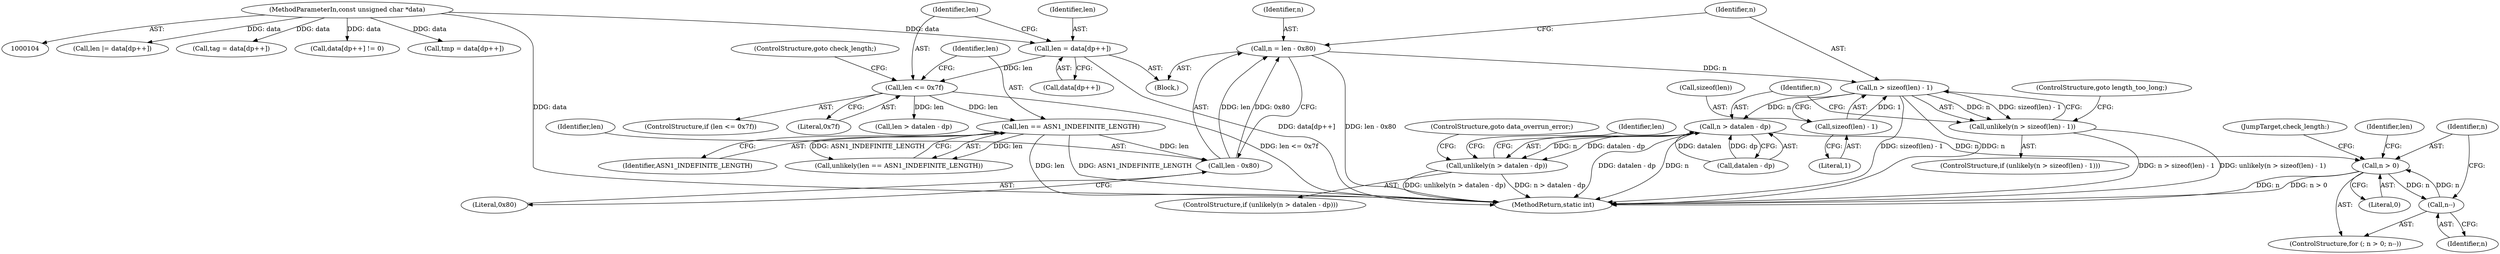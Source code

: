 digraph "0_linux_23c8a812dc3c621009e4f0e5342aa4e2ede1ceaa@API" {
"1000242" [label="(Call,n > sizeof(len) - 1)"];
"1000235" [label="(Call,n = len - 0x80)"];
"1000237" [label="(Call,len - 0x80)"];
"1000218" [label="(Call,len == ASN1_INDEFINITE_LENGTH)"];
"1000212" [label="(Call,len <= 0x7f)"];
"1000205" [label="(Call,len = data[dp++])"];
"1000105" [label="(MethodParameterIn,const unsigned char *data)"];
"1000244" [label="(Call,sizeof(len) - 1)"];
"1000241" [label="(Call,unlikely(n > sizeof(len) - 1))"];
"1000251" [label="(Call,n > datalen - dp)"];
"1000250" [label="(Call,unlikely(n > datalen - dp))"];
"1000261" [label="(Call,n > 0)"];
"1000264" [label="(Call,n--)"];
"1000251" [label="(Call,n > datalen - dp)"];
"1000258" [label="(Identifier,len)"];
"1000262" [label="(Identifier,n)"];
"1000218" [label="(Call,len == ASN1_INDEFINITE_LENGTH)"];
"1000110" [label="(Block,)"];
"1000270" [label="(Call,len |= data[dp++])"];
"1000236" [label="(Identifier,n)"];
"1000276" [label="(JumpTarget,check_length:)"];
"1000238" [label="(Identifier,len)"];
"1000237" [label="(Call,len - 0x80)"];
"1000265" [label="(Identifier,n)"];
"1000139" [label="(Call,tag = data[dp++])"];
"1000213" [label="(Identifier,len)"];
"1000260" [label="(ControlStructure,for (; n > 0; n--))"];
"1000249" [label="(ControlStructure,if (unlikely(n > datalen - dp)))"];
"1000215" [label="(ControlStructure,goto check_length;)"];
"1000278" [label="(Call,len > datalen - dp)"];
"1000240" [label="(ControlStructure,if (unlikely(n > sizeof(len) - 1)))"];
"1000325" [label="(MethodReturn,static int)"];
"1000243" [label="(Identifier,n)"];
"1000217" [label="(Call,unlikely(len == ASN1_INDEFINITE_LENGTH))"];
"1000220" [label="(Identifier,ASN1_INDEFINITE_LENGTH)"];
"1000212" [label="(Call,len <= 0x7f)"];
"1000151" [label="(Call,data[dp++] != 0)"];
"1000256" [label="(ControlStructure,goto data_overrun_error;)"];
"1000268" [label="(Identifier,len)"];
"1000263" [label="(Literal,0)"];
"1000242" [label="(Call,n > sizeof(len) - 1)"];
"1000248" [label="(ControlStructure,goto length_too_long;)"];
"1000196" [label="(Call,tmp = data[dp++])"];
"1000235" [label="(Call,n = len - 0x80)"];
"1000250" [label="(Call,unlikely(n > datalen - dp))"];
"1000245" [label="(Call,sizeof(len))"];
"1000247" [label="(Literal,1)"];
"1000253" [label="(Call,datalen - dp)"];
"1000241" [label="(Call,unlikely(n > sizeof(len) - 1))"];
"1000261" [label="(Call,n > 0)"];
"1000219" [label="(Identifier,len)"];
"1000207" [label="(Call,data[dp++])"];
"1000239" [label="(Literal,0x80)"];
"1000214" [label="(Literal,0x7f)"];
"1000206" [label="(Identifier,len)"];
"1000264" [label="(Call,n--)"];
"1000205" [label="(Call,len = data[dp++])"];
"1000211" [label="(ControlStructure,if (len <= 0x7f))"];
"1000105" [label="(MethodParameterIn,const unsigned char *data)"];
"1000244" [label="(Call,sizeof(len) - 1)"];
"1000252" [label="(Identifier,n)"];
"1000242" -> "1000241"  [label="AST: "];
"1000242" -> "1000244"  [label="CFG: "];
"1000243" -> "1000242"  [label="AST: "];
"1000244" -> "1000242"  [label="AST: "];
"1000241" -> "1000242"  [label="CFG: "];
"1000242" -> "1000325"  [label="DDG: sizeof(len) - 1"];
"1000242" -> "1000325"  [label="DDG: n"];
"1000242" -> "1000241"  [label="DDG: n"];
"1000242" -> "1000241"  [label="DDG: sizeof(len) - 1"];
"1000235" -> "1000242"  [label="DDG: n"];
"1000244" -> "1000242"  [label="DDG: 1"];
"1000242" -> "1000251"  [label="DDG: n"];
"1000235" -> "1000110"  [label="AST: "];
"1000235" -> "1000237"  [label="CFG: "];
"1000236" -> "1000235"  [label="AST: "];
"1000237" -> "1000235"  [label="AST: "];
"1000243" -> "1000235"  [label="CFG: "];
"1000235" -> "1000325"  [label="DDG: len - 0x80"];
"1000237" -> "1000235"  [label="DDG: len"];
"1000237" -> "1000235"  [label="DDG: 0x80"];
"1000237" -> "1000239"  [label="CFG: "];
"1000238" -> "1000237"  [label="AST: "];
"1000239" -> "1000237"  [label="AST: "];
"1000218" -> "1000237"  [label="DDG: len"];
"1000218" -> "1000217"  [label="AST: "];
"1000218" -> "1000220"  [label="CFG: "];
"1000219" -> "1000218"  [label="AST: "];
"1000220" -> "1000218"  [label="AST: "];
"1000217" -> "1000218"  [label="CFG: "];
"1000218" -> "1000325"  [label="DDG: len"];
"1000218" -> "1000325"  [label="DDG: ASN1_INDEFINITE_LENGTH"];
"1000218" -> "1000217"  [label="DDG: len"];
"1000218" -> "1000217"  [label="DDG: ASN1_INDEFINITE_LENGTH"];
"1000212" -> "1000218"  [label="DDG: len"];
"1000212" -> "1000211"  [label="AST: "];
"1000212" -> "1000214"  [label="CFG: "];
"1000213" -> "1000212"  [label="AST: "];
"1000214" -> "1000212"  [label="AST: "];
"1000215" -> "1000212"  [label="CFG: "];
"1000219" -> "1000212"  [label="CFG: "];
"1000212" -> "1000325"  [label="DDG: len <= 0x7f"];
"1000205" -> "1000212"  [label="DDG: len"];
"1000212" -> "1000278"  [label="DDG: len"];
"1000205" -> "1000110"  [label="AST: "];
"1000205" -> "1000207"  [label="CFG: "];
"1000206" -> "1000205"  [label="AST: "];
"1000207" -> "1000205"  [label="AST: "];
"1000213" -> "1000205"  [label="CFG: "];
"1000205" -> "1000325"  [label="DDG: data[dp++]"];
"1000105" -> "1000205"  [label="DDG: data"];
"1000105" -> "1000104"  [label="AST: "];
"1000105" -> "1000325"  [label="DDG: data"];
"1000105" -> "1000139"  [label="DDG: data"];
"1000105" -> "1000151"  [label="DDG: data"];
"1000105" -> "1000196"  [label="DDG: data"];
"1000105" -> "1000270"  [label="DDG: data"];
"1000244" -> "1000247"  [label="CFG: "];
"1000245" -> "1000244"  [label="AST: "];
"1000247" -> "1000244"  [label="AST: "];
"1000241" -> "1000240"  [label="AST: "];
"1000248" -> "1000241"  [label="CFG: "];
"1000252" -> "1000241"  [label="CFG: "];
"1000241" -> "1000325"  [label="DDG: n > sizeof(len) - 1"];
"1000241" -> "1000325"  [label="DDG: unlikely(n > sizeof(len) - 1)"];
"1000251" -> "1000250"  [label="AST: "];
"1000251" -> "1000253"  [label="CFG: "];
"1000252" -> "1000251"  [label="AST: "];
"1000253" -> "1000251"  [label="AST: "];
"1000250" -> "1000251"  [label="CFG: "];
"1000251" -> "1000325"  [label="DDG: datalen - dp"];
"1000251" -> "1000325"  [label="DDG: n"];
"1000251" -> "1000250"  [label="DDG: n"];
"1000251" -> "1000250"  [label="DDG: datalen - dp"];
"1000253" -> "1000251"  [label="DDG: datalen"];
"1000253" -> "1000251"  [label="DDG: dp"];
"1000251" -> "1000261"  [label="DDG: n"];
"1000250" -> "1000249"  [label="AST: "];
"1000256" -> "1000250"  [label="CFG: "];
"1000258" -> "1000250"  [label="CFG: "];
"1000250" -> "1000325"  [label="DDG: n > datalen - dp"];
"1000250" -> "1000325"  [label="DDG: unlikely(n > datalen - dp)"];
"1000261" -> "1000260"  [label="AST: "];
"1000261" -> "1000263"  [label="CFG: "];
"1000262" -> "1000261"  [label="AST: "];
"1000263" -> "1000261"  [label="AST: "];
"1000268" -> "1000261"  [label="CFG: "];
"1000276" -> "1000261"  [label="CFG: "];
"1000261" -> "1000325"  [label="DDG: n"];
"1000261" -> "1000325"  [label="DDG: n > 0"];
"1000264" -> "1000261"  [label="DDG: n"];
"1000261" -> "1000264"  [label="DDG: n"];
"1000264" -> "1000260"  [label="AST: "];
"1000264" -> "1000265"  [label="CFG: "];
"1000265" -> "1000264"  [label="AST: "];
"1000262" -> "1000264"  [label="CFG: "];
}

